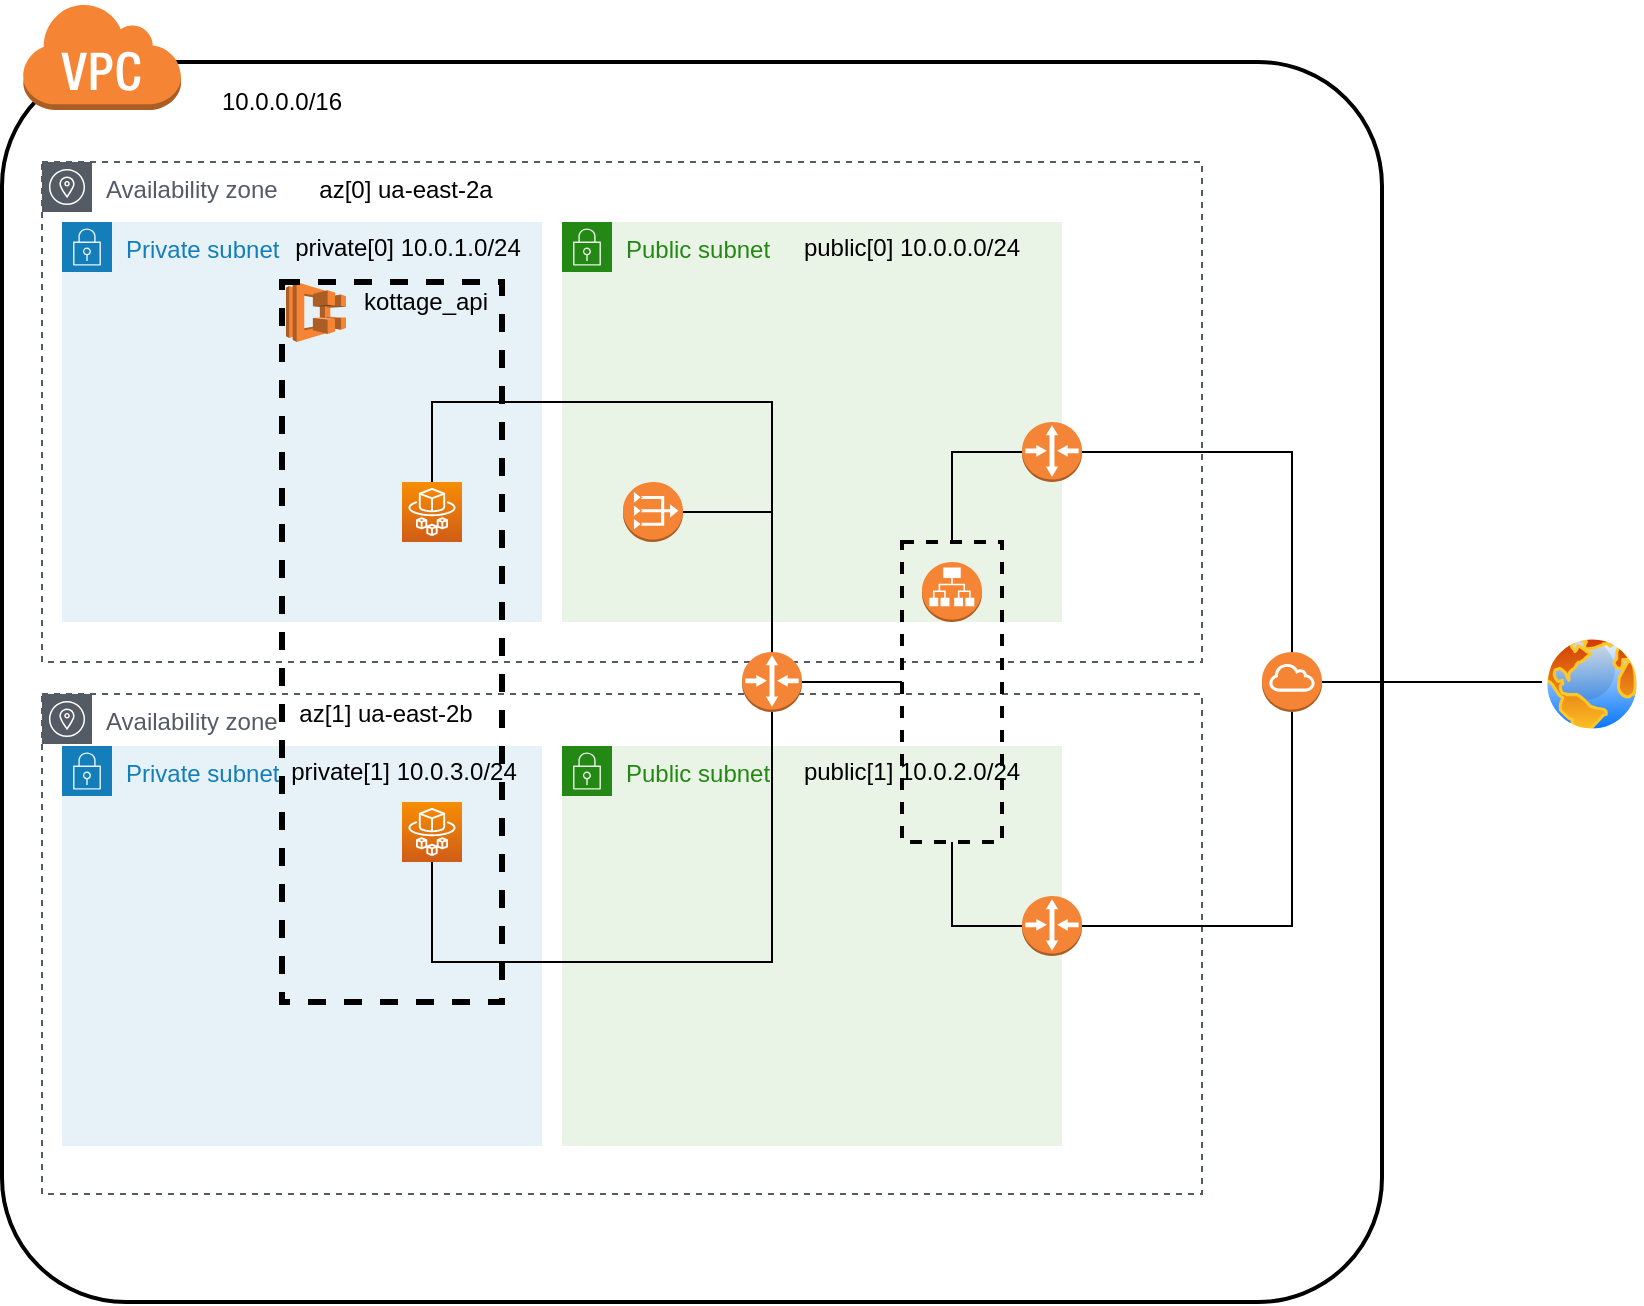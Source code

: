 <mxfile version="14.7.4" type="embed"><diagram id="vuHFJAF8e50SX8sUMpVo" name="Page-1"><mxGraphModel dx="988" dy="546" grid="1" gridSize="10" guides="1" tooltips="1" connect="1" arrows="1" fold="1" page="1" pageScale="1" pageWidth="1600" pageHeight="1200" math="0" shadow="0"><root><mxCell id="0"/><mxCell id="1" parent="0"/><mxCell id="zTFzOSdCKIdbmDikZPza-5" value="" style="rounded=1;arcSize=10;dashed=0;fillColor=none;gradientColor=none;strokeWidth=2;" parent="1" vertex="1"><mxGeometry x="90" y="80" width="690" height="620" as="geometry"/></mxCell><mxCell id="zTFzOSdCKIdbmDikZPza-19" value="Availability zone" style="outlineConnect=0;gradientColor=none;html=1;whiteSpace=wrap;fontSize=12;fontStyle=0;shape=mxgraph.aws4.group;grIcon=mxgraph.aws4.group_availability_zone;strokeColor=#545B64;fillColor=none;verticalAlign=top;align=left;spacingLeft=30;fontColor=#545B64;dashed=1;" parent="1" vertex="1"><mxGeometry x="110" y="130" width="580" height="250" as="geometry"/></mxCell><mxCell id="zTFzOSdCKIdbmDikZPza-21" value="Private subnet" style="points=[[0,0],[0.25,0],[0.5,0],[0.75,0],[1,0],[1,0.25],[1,0.5],[1,0.75],[1,1],[0.75,1],[0.5,1],[0.25,1],[0,1],[0,0.75],[0,0.5],[0,0.25]];outlineConnect=0;gradientColor=none;html=1;whiteSpace=wrap;fontSize=12;fontStyle=0;shape=mxgraph.aws4.group;grIcon=mxgraph.aws4.group_security_group;grStroke=0;strokeColor=#147EBA;fillColor=#E6F2F8;verticalAlign=top;align=left;spacingLeft=30;fontColor=#147EBA;dashed=0;" parent="1" vertex="1"><mxGeometry x="120" y="160" width="240" height="200" as="geometry"/></mxCell><mxCell id="zTFzOSdCKIdbmDikZPza-20" value="Availability zone" style="outlineConnect=0;gradientColor=none;html=1;whiteSpace=wrap;fontSize=12;fontStyle=0;shape=mxgraph.aws4.group;grIcon=mxgraph.aws4.group_availability_zone;strokeColor=#545B64;fillColor=none;verticalAlign=top;align=left;spacingLeft=30;fontColor=#545B64;dashed=1;" parent="1" vertex="1"><mxGeometry x="110" y="396" width="580" height="250" as="geometry"/></mxCell><mxCell id="zTFzOSdCKIdbmDikZPza-2" value="" style="outlineConnect=0;dashed=0;verticalLabelPosition=bottom;verticalAlign=top;align=center;html=1;shape=mxgraph.aws3.virtual_private_cloud;fillColor=#F58534;gradientColor=none;" parent="1" vertex="1"><mxGeometry x="100" y="50" width="79.5" height="54" as="geometry"/></mxCell><mxCell id="zTFzOSdCKIdbmDikZPza-47" style="edgeStyle=elbowEdgeStyle;rounded=0;orthogonalLoop=1;jettySize=auto;elbow=vertical;html=1;exitX=1;exitY=0.5;exitDx=0;exitDy=0;exitPerimeter=0;endArrow=none;endFill=0;strokeColor=#000000;" parent="1" source="zTFzOSdCKIdbmDikZPza-12" target="zTFzOSdCKIdbmDikZPza-46" edge="1"><mxGeometry relative="1" as="geometry"/></mxCell><mxCell id="zTFzOSdCKIdbmDikZPza-12" value="" style="outlineConnect=0;dashed=0;verticalLabelPosition=bottom;verticalAlign=top;align=center;html=1;shape=mxgraph.aws3.internet_gateway;fillColor=#F58534;gradientColor=none;" parent="1" vertex="1"><mxGeometry x="720" y="375" width="30" height="30" as="geometry"/></mxCell><mxCell id="zTFzOSdCKIdbmDikZPza-15" value="10.0.0.0/16" style="text;html=1;strokeColor=none;fillColor=none;align=center;verticalAlign=middle;whiteSpace=wrap;rounded=0;" parent="1" vertex="1"><mxGeometry x="190" y="90" width="80" height="20" as="geometry"/></mxCell><mxCell id="zTFzOSdCKIdbmDikZPza-16" value="private[0] 10.0.1.0/24" style="text;html=1;strokeColor=none;fillColor=none;align=center;verticalAlign=middle;whiteSpace=wrap;rounded=0;" parent="1" vertex="1"><mxGeometry x="233" y="163" width="120" height="20" as="geometry"/></mxCell><mxCell id="zTFzOSdCKIdbmDikZPza-23" value="Private subnet" style="points=[[0,0],[0.25,0],[0.5,0],[0.75,0],[1,0],[1,0.25],[1,0.5],[1,0.75],[1,1],[0.75,1],[0.5,1],[0.25,1],[0,1],[0,0.75],[0,0.5],[0,0.25]];outlineConnect=0;gradientColor=none;html=1;whiteSpace=wrap;fontSize=12;fontStyle=0;shape=mxgraph.aws4.group;grIcon=mxgraph.aws4.group_security_group;grStroke=0;strokeColor=#147EBA;fillColor=#E6F2F8;verticalAlign=top;align=left;spacingLeft=30;fontColor=#147EBA;dashed=0;" parent="1" vertex="1"><mxGeometry x="120" y="422" width="240" height="200" as="geometry"/></mxCell><mxCell id="zTFzOSdCKIdbmDikZPza-18" value="private[1] 10.0.3.0/24" style="text;html=1;strokeColor=none;fillColor=none;align=center;verticalAlign=middle;whiteSpace=wrap;rounded=0;" parent="1" vertex="1"><mxGeometry x="231" y="425" width="120" height="20" as="geometry"/></mxCell><mxCell id="zTFzOSdCKIdbmDikZPza-25" value="Public subnet" style="points=[[0,0],[0.25,0],[0.5,0],[0.75,0],[1,0],[1,0.25],[1,0.5],[1,0.75],[1,1],[0.75,1],[0.5,1],[0.25,1],[0,1],[0,0.75],[0,0.5],[0,0.25]];outlineConnect=0;gradientColor=none;html=1;whiteSpace=wrap;fontSize=12;fontStyle=0;shape=mxgraph.aws4.group;grIcon=mxgraph.aws4.group_security_group;grStroke=0;strokeColor=#248814;fillColor=#E9F3E6;verticalAlign=top;align=left;spacingLeft=30;fontColor=#248814;dashed=0;" parent="1" vertex="1"><mxGeometry x="370" y="160" width="250" height="200" as="geometry"/></mxCell><mxCell id="zTFzOSdCKIdbmDikZPza-14" value="public[0] 10.0.0.0/24" style="text;html=1;strokeColor=none;fillColor=none;align=center;verticalAlign=middle;whiteSpace=wrap;rounded=0;" parent="1" vertex="1"><mxGeometry x="480" y="163" width="130" height="20" as="geometry"/></mxCell><mxCell id="zTFzOSdCKIdbmDikZPza-26" value="Public subnet" style="points=[[0,0],[0.25,0],[0.5,0],[0.75,0],[1,0],[1,0.25],[1,0.5],[1,0.75],[1,1],[0.75,1],[0.5,1],[0.25,1],[0,1],[0,0.75],[0,0.5],[0,0.25]];outlineConnect=0;gradientColor=none;html=1;whiteSpace=wrap;fontSize=12;fontStyle=0;shape=mxgraph.aws4.group;grIcon=mxgraph.aws4.group_security_group;grStroke=0;strokeColor=#248814;fillColor=#E9F3E6;verticalAlign=top;align=left;spacingLeft=30;fontColor=#248814;dashed=0;" parent="1" vertex="1"><mxGeometry x="370" y="422" width="250" height="200" as="geometry"/></mxCell><mxCell id="zTFzOSdCKIdbmDikZPza-17" value="public[1] 10.0.2.0/24" style="text;html=1;strokeColor=none;fillColor=none;align=center;verticalAlign=middle;whiteSpace=wrap;rounded=0;" parent="1" vertex="1"><mxGeometry x="480" y="425" width="130" height="20" as="geometry"/></mxCell><mxCell id="zTFzOSdCKIdbmDikZPza-35" style="edgeStyle=elbowEdgeStyle;rounded=0;orthogonalLoop=1;jettySize=auto;html=1;entryX=0.5;entryY=0;entryDx=0;entryDy=0;entryPerimeter=0;endArrow=none;endFill=0;strokeColor=#000000;elbow=vertical;exitX=0.5;exitY=0;exitDx=0;exitDy=0;exitPerimeter=0;" parent="1" source="2" target="zTFzOSdCKIdbmDikZPza-31" edge="1"><mxGeometry relative="1" as="geometry"><Array as="points"><mxPoint x="380" y="250"/><mxPoint x="470" y="210"/></Array></mxGeometry></mxCell><mxCell id="zTFzOSdCKIdbmDikZPza-13" value="" style="outlineConnect=0;dashed=0;verticalLabelPosition=bottom;verticalAlign=top;align=center;html=1;shape=mxgraph.aws3.application_load_balancer;fillColor=#F58534;gradientColor=none;" parent="1" vertex="1"><mxGeometry x="550" y="330" width="30" height="30" as="geometry"/></mxCell><mxCell id="zTFzOSdCKIdbmDikZPza-45" style="edgeStyle=elbowEdgeStyle;rounded=0;orthogonalLoop=1;jettySize=auto;elbow=vertical;html=1;exitX=1;exitY=0.5;exitDx=0;exitDy=0;exitPerimeter=0;endArrow=none;endFill=0;strokeColor=#000000;entryX=0.5;entryY=0;entryDx=0;entryDy=0;entryPerimeter=0;" parent="1" source="zTFzOSdCKIdbmDikZPza-1" target="2" edge="1"><mxGeometry relative="1" as="geometry"><Array as="points"><mxPoint x="480" y="305"/></Array></mxGeometry></mxCell><mxCell id="zTFzOSdCKIdbmDikZPza-1" value="" style="outlineConnect=0;dashed=0;verticalLabelPosition=bottom;verticalAlign=top;align=center;html=1;shape=mxgraph.aws3.vpc_nat_gateway;fillColor=#F58534;gradientColor=none;" parent="1" vertex="1"><mxGeometry x="400.5" y="290" width="30" height="30" as="geometry"/></mxCell><mxCell id="zTFzOSdCKIdbmDikZPza-31" value="" style="points=[[0,0,0],[0.25,0,0],[0.5,0,0],[0.75,0,0],[1,0,0],[0,1,0],[0.25,1,0],[0.5,1,0],[0.75,1,0],[1,1,0],[0,0.25,0],[0,0.5,0],[0,0.75,0],[1,0.25,0],[1,0.5,0],[1,0.75,0]];outlineConnect=0;fontColor=#232F3E;gradientColor=#F78E04;gradientDirection=north;fillColor=#D05C17;strokeColor=#ffffff;dashed=0;verticalLabelPosition=bottom;verticalAlign=top;align=center;html=1;fontSize=12;fontStyle=0;aspect=fixed;shape=mxgraph.aws4.resourceIcon;resIcon=mxgraph.aws4.fargate;" parent="1" vertex="1"><mxGeometry x="290" y="290" width="30" height="30" as="geometry"/></mxCell><mxCell id="zTFzOSdCKIdbmDikZPza-39" style="edgeStyle=elbowEdgeStyle;rounded=0;orthogonalLoop=1;jettySize=auto;elbow=vertical;html=1;exitX=0.5;exitY=1;exitDx=0;exitDy=0;exitPerimeter=0;endArrow=none;endFill=0;strokeColor=#000000;entryX=0.5;entryY=1;entryDx=0;entryDy=0;entryPerimeter=0;" parent="1" source="zTFzOSdCKIdbmDikZPza-36" target="2" edge="1"><mxGeometry relative="1" as="geometry"><Array as="points"><mxPoint x="380" y="530"/><mxPoint x="460" y="607"/></Array><mxPoint x="505" y="401" as="targetPoint"/></mxGeometry></mxCell><mxCell id="zTFzOSdCKIdbmDikZPza-36" value="" style="points=[[0,0,0],[0.25,0,0],[0.5,0,0],[0.75,0,0],[1,0,0],[0,1,0],[0.25,1,0],[0.5,1,0],[0.75,1,0],[1,1,0],[0,0.25,0],[0,0.5,0],[0,0.75,0],[1,0.25,0],[1,0.5,0],[1,0.75,0]];outlineConnect=0;fontColor=#232F3E;gradientColor=#F78E04;gradientDirection=north;fillColor=#D05C17;strokeColor=#ffffff;dashed=0;verticalLabelPosition=bottom;verticalAlign=top;align=center;html=1;fontSize=12;fontStyle=0;aspect=fixed;shape=mxgraph.aws4.resourceIcon;resIcon=mxgraph.aws4.fargate;" parent="1" vertex="1"><mxGeometry x="290" y="450" width="30" height="30" as="geometry"/></mxCell><mxCell id="zTFzOSdCKIdbmDikZPza-40" value="" style="outlineConnect=0;dashed=0;verticalLabelPosition=bottom;verticalAlign=top;align=center;html=1;shape=mxgraph.aws3.ecs;fillColor=#F58534;gradientColor=none;" parent="1" vertex="1"><mxGeometry x="232" y="190" width="30" height="30" as="geometry"/></mxCell><mxCell id="zTFzOSdCKIdbmDikZPza-42" value="kottage_api" style="text;html=1;strokeColor=none;align=center;verticalAlign=middle;whiteSpace=wrap;rounded=0;dashed=1;" parent="1" vertex="1"><mxGeometry x="264" y="190" width="76" height="20" as="geometry"/></mxCell><mxCell id="zTFzOSdCKIdbmDikZPza-43" value="az[0] ua-east-2a" style="text;html=1;strokeColor=none;fillColor=none;align=center;verticalAlign=middle;whiteSpace=wrap;rounded=0;dashed=1;" parent="1" vertex="1"><mxGeometry x="234" y="134" width="116" height="20" as="geometry"/></mxCell><mxCell id="zTFzOSdCKIdbmDikZPza-44" value="az[1] ua-east-2b" style="text;html=1;strokeColor=none;fillColor=none;align=center;verticalAlign=middle;whiteSpace=wrap;rounded=0;dashed=1;" parent="1" vertex="1"><mxGeometry x="234" y="396" width="96" height="20" as="geometry"/></mxCell><mxCell id="zTFzOSdCKIdbmDikZPza-46" value="" style="aspect=fixed;perimeter=ellipsePerimeter;html=1;align=center;shadow=0;dashed=0;spacingTop=3;image;image=img/lib/active_directory/internet_globe.svg;strokeWidth=3;fillColor=none;" parent="1" vertex="1"><mxGeometry x="860" y="366" width="50" height="50" as="geometry"/></mxCell><mxCell id="2" value="" style="outlineConnect=0;dashed=0;verticalLabelPosition=bottom;verticalAlign=top;align=center;html=1;shape=mxgraph.aws3.router;fillColor=#F58536;gradientColor=none;" vertex="1" parent="1"><mxGeometry x="460" y="375" width="30" height="30" as="geometry"/></mxCell><mxCell id="4" style="edgeStyle=orthogonalEdgeStyle;rounded=0;orthogonalLoop=1;jettySize=auto;html=1;exitX=1;exitY=0.5;exitDx=0;exitDy=0;exitPerimeter=0;endArrow=none;endFill=0;" edge="1" parent="1" source="3" target="zTFzOSdCKIdbmDikZPza-12"><mxGeometry relative="1" as="geometry"><mxPoint x="735" y="350" as="targetPoint"/><Array as="points"><mxPoint x="735" y="275"/></Array></mxGeometry></mxCell><mxCell id="3" value="" style="outlineConnect=0;dashed=0;verticalLabelPosition=bottom;verticalAlign=top;align=center;html=1;shape=mxgraph.aws3.router;fillColor=#F58536;gradientColor=none;" vertex="1" parent="1"><mxGeometry x="600" y="260" width="30" height="30" as="geometry"/></mxCell><mxCell id="6" style="edgeStyle=orthogonalEdgeStyle;rounded=0;orthogonalLoop=1;jettySize=auto;html=1;exitX=1;exitY=0.5;exitDx=0;exitDy=0;exitPerimeter=0;endArrow=none;endFill=0;" edge="1" parent="1" source="5" target="zTFzOSdCKIdbmDikZPza-12"><mxGeometry relative="1" as="geometry"/></mxCell><mxCell id="5" value="" style="outlineConnect=0;dashed=0;verticalLabelPosition=bottom;verticalAlign=top;align=center;html=1;shape=mxgraph.aws3.router;fillColor=#F58536;gradientColor=none;" vertex="1" parent="1"><mxGeometry x="600" y="497" width="30" height="30" as="geometry"/></mxCell><mxCell id="8" style="edgeStyle=orthogonalEdgeStyle;rounded=0;orthogonalLoop=1;jettySize=auto;html=1;exitX=0.5;exitY=0;exitDx=0;exitDy=0;entryX=0;entryY=0.5;entryDx=0;entryDy=0;entryPerimeter=0;endArrow=none;endFill=0;" edge="1" parent="1" source="7" target="3"><mxGeometry relative="1" as="geometry"/></mxCell><mxCell id="9" style="edgeStyle=orthogonalEdgeStyle;rounded=0;orthogonalLoop=1;jettySize=auto;html=1;entryX=0;entryY=0.5;entryDx=0;entryDy=0;entryPerimeter=0;endArrow=none;endFill=0;exitX=0.5;exitY=1;exitDx=0;exitDy=0;" edge="1" parent="1" source="7" target="5"><mxGeometry relative="1" as="geometry"><mxPoint x="565" y="457" as="sourcePoint"/></mxGeometry></mxCell><mxCell id="11" value="" style="edgeStyle=orthogonalEdgeStyle;rounded=0;orthogonalLoop=1;jettySize=auto;html=1;endArrow=none;endFill=0;" edge="1" parent="1" source="7" target="2"><mxGeometry relative="1" as="geometry"><Array as="points"><mxPoint x="530" y="390"/><mxPoint x="530" y="390"/></Array></mxGeometry></mxCell><mxCell id="7" value="" style="rounded=0;whiteSpace=wrap;html=1;fillColor=none;strokeWidth=2;dashed=1;" vertex="1" parent="1"><mxGeometry x="540" y="320" width="50" height="150" as="geometry"/></mxCell><mxCell id="zTFzOSdCKIdbmDikZPza-41" value="" style="rounded=0;whiteSpace=wrap;html=1;fillColor=none;strokeWidth=3;dashed=1;" parent="1" vertex="1"><mxGeometry x="230" y="190" width="110" height="360" as="geometry"/></mxCell></root></mxGraphModel></diagram></mxfile>